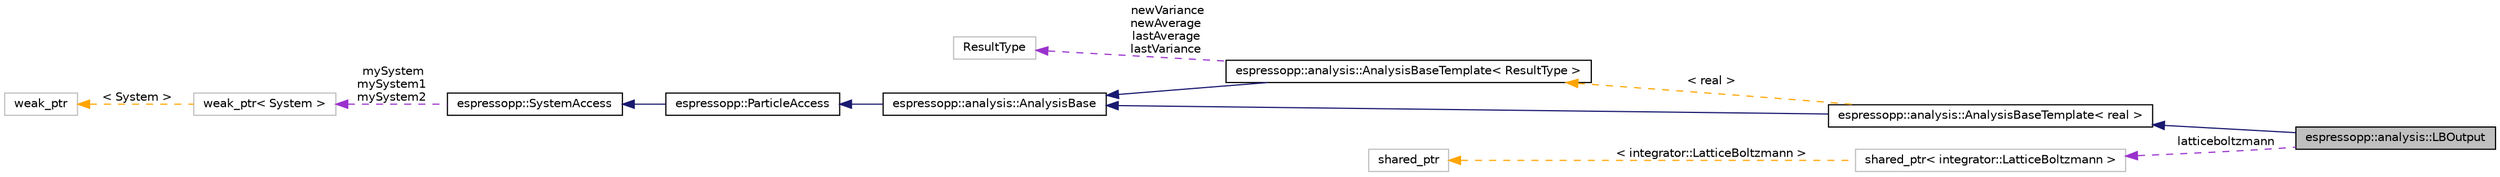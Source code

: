 digraph G
{
  edge [fontname="Helvetica",fontsize="10",labelfontname="Helvetica",labelfontsize="10"];
  node [fontname="Helvetica",fontsize="10",shape=record];
  rankdir="LR";
  Node1 [label="espressopp::analysis::LBOutput",height=0.2,width=0.4,color="black", fillcolor="grey75", style="filled" fontcolor="black"];
  Node2 -> Node1 [dir="back",color="midnightblue",fontsize="10",style="solid",fontname="Helvetica"];
  Node2 [label="espressopp::analysis::AnalysisBaseTemplate\< real \>",height=0.2,width=0.4,color="black", fillcolor="white", style="filled",URL="$classespressopp_1_1analysis_1_1AnalysisBaseTemplate.html"];
  Node3 -> Node2 [dir="back",color="midnightblue",fontsize="10",style="solid",fontname="Helvetica"];
  Node3 [label="espressopp::analysis::AnalysisBase",height=0.2,width=0.4,color="black", fillcolor="white", style="filled",URL="$classespressopp_1_1analysis_1_1AnalysisBase.html",tooltip="All quantities to be measured derive from this abstract base class and the corresponding template..."];
  Node4 -> Node3 [dir="back",color="midnightblue",fontsize="10",style="solid",fontname="Helvetica"];
  Node4 [label="espressopp::ParticleAccess",height=0.2,width=0.4,color="black", fillcolor="white", style="filled",URL="$classespressopp_1_1ParticleAccess.html"];
  Node5 -> Node4 [dir="back",color="midnightblue",fontsize="10",style="solid",fontname="Helvetica"];
  Node5 [label="espressopp::SystemAccess",height=0.2,width=0.4,color="black", fillcolor="white", style="filled",URL="$classespressopp_1_1SystemAccess.html",tooltip="Common base class for all classes that need access to the system."];
  Node6 -> Node5 [dir="back",color="darkorchid3",fontsize="10",style="dashed",label=" mySystem\nmySystem1\nmySystem2" ,fontname="Helvetica"];
  Node6 [label="weak_ptr\< System \>",height=0.2,width=0.4,color="grey75", fillcolor="white", style="filled"];
  Node7 -> Node6 [dir="back",color="orange",fontsize="10",style="dashed",label=" \< System \>" ,fontname="Helvetica"];
  Node7 [label="weak_ptr",height=0.2,width=0.4,color="grey75", fillcolor="white", style="filled"];
  Node8 -> Node2 [dir="back",color="orange",fontsize="10",style="dashed",label=" \< real \>" ,fontname="Helvetica"];
  Node8 [label="espressopp::analysis::AnalysisBaseTemplate\< ResultType \>",height=0.2,width=0.4,color="black", fillcolor="white", style="filled",URL="$classespressopp_1_1analysis_1_1AnalysisBaseTemplate.html"];
  Node3 -> Node8 [dir="back",color="midnightblue",fontsize="10",style="solid",fontname="Helvetica"];
  Node9 -> Node8 [dir="back",color="darkorchid3",fontsize="10",style="dashed",label=" newVariance\nnewAverage\nlastAverage\nlastVariance" ,fontname="Helvetica"];
  Node9 [label="ResultType",height=0.2,width=0.4,color="grey75", fillcolor="white", style="filled"];
  Node10 -> Node1 [dir="back",color="darkorchid3",fontsize="10",style="dashed",label=" latticeboltzmann" ,fontname="Helvetica"];
  Node10 [label="shared_ptr\< integrator::LatticeBoltzmann \>",height=0.2,width=0.4,color="grey75", fillcolor="white", style="filled"];
  Node11 -> Node10 [dir="back",color="orange",fontsize="10",style="dashed",label=" \< integrator::LatticeBoltzmann \>" ,fontname="Helvetica"];
  Node11 [label="shared_ptr",height=0.2,width=0.4,color="grey75", fillcolor="white", style="filled"];
}
